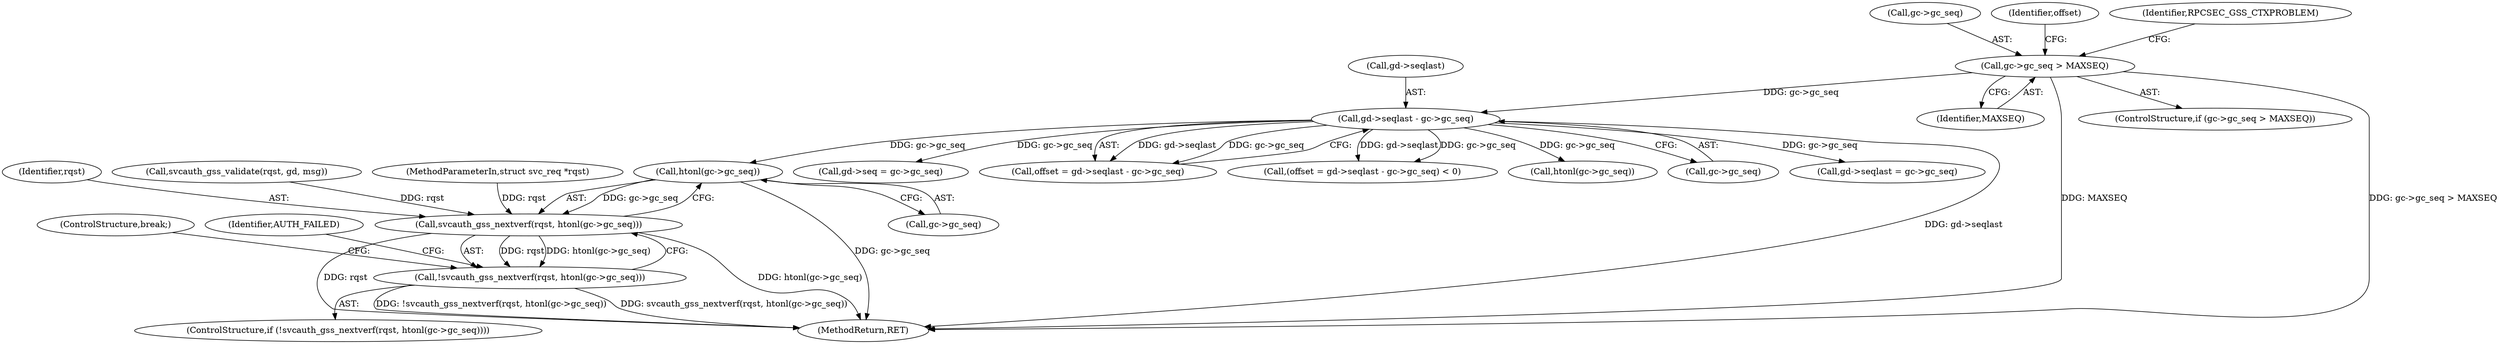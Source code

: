 digraph "0_krb5_5bb8a6b9c9eb8dd22bc9526751610aaa255ead9c@pointer" {
"1000529" [label="(Call,htonl(gc->gc_seq))"];
"1000334" [label="(Call,gd->seqlast - gc->gc_seq)"];
"1000323" [label="(Call,gc->gc_seq > MAXSEQ)"];
"1000527" [label="(Call,svcauth_gss_nextverf(rqst, htonl(gc->gc_seq)))"];
"1000526" [label="(Call,!svcauth_gss_nextverf(rqst, htonl(gc->gc_seq)))"];
"1000327" [label="(Identifier,MAXSEQ)"];
"1000334" [label="(Call,gd->seqlast - gc->gc_seq)"];
"1000526" [label="(Call,!svcauth_gss_nextverf(rqst, htonl(gc->gc_seq)))"];
"1000534" [label="(Identifier,AUTH_FAILED)"];
"1000323" [label="(Call,gc->gc_seq > MAXSEQ)"];
"1000110" [label="(MethodParameterIn,struct svc_req *rqst)"];
"1000528" [label="(Identifier,rqst)"];
"1000387" [label="(Call,gd->seq = gc->gc_seq)"];
"1000332" [label="(Call,offset = gd->seqlast - gc->gc_seq)"];
"1000527" [label="(Call,svcauth_gss_nextverf(rqst, htonl(gc->gc_seq)))"];
"1000525" [label="(ControlStructure,if (!svcauth_gss_nextverf(rqst, htonl(gc->gc_seq))))"];
"1000331" [label="(Call,(offset = gd->seqlast - gc->gc_seq) < 0)"];
"1000530" [label="(Call,gc->gc_seq)"];
"1000557" [label="(Call,htonl(gc->gc_seq))"];
"1000324" [label="(Call,gc->gc_seq)"];
"1000333" [label="(Identifier,offset)"];
"1000329" [label="(Identifier,RPCSEC_GSS_CTXPROBLEM)"];
"1000535" [label="(ControlStructure,break;)"];
"1000322" [label="(ControlStructure,if (gc->gc_seq > MAXSEQ))"];
"1000616" [label="(MethodReturn,RET)"];
"1000338" [label="(Call,gc->gc_seq)"];
"1000335" [label="(Call,gd->seqlast)"];
"1000343" [label="(Call,gd->seqlast = gc->gc_seq)"];
"1000519" [label="(Call,svcauth_gss_validate(rqst, gd, msg))"];
"1000529" [label="(Call,htonl(gc->gc_seq))"];
"1000529" -> "1000527"  [label="AST: "];
"1000529" -> "1000530"  [label="CFG: "];
"1000530" -> "1000529"  [label="AST: "];
"1000527" -> "1000529"  [label="CFG: "];
"1000529" -> "1000616"  [label="DDG: gc->gc_seq"];
"1000529" -> "1000527"  [label="DDG: gc->gc_seq"];
"1000334" -> "1000529"  [label="DDG: gc->gc_seq"];
"1000334" -> "1000332"  [label="AST: "];
"1000334" -> "1000338"  [label="CFG: "];
"1000335" -> "1000334"  [label="AST: "];
"1000338" -> "1000334"  [label="AST: "];
"1000332" -> "1000334"  [label="CFG: "];
"1000334" -> "1000616"  [label="DDG: gd->seqlast"];
"1000334" -> "1000331"  [label="DDG: gd->seqlast"];
"1000334" -> "1000331"  [label="DDG: gc->gc_seq"];
"1000334" -> "1000332"  [label="DDG: gd->seqlast"];
"1000334" -> "1000332"  [label="DDG: gc->gc_seq"];
"1000323" -> "1000334"  [label="DDG: gc->gc_seq"];
"1000334" -> "1000343"  [label="DDG: gc->gc_seq"];
"1000334" -> "1000387"  [label="DDG: gc->gc_seq"];
"1000334" -> "1000557"  [label="DDG: gc->gc_seq"];
"1000323" -> "1000322"  [label="AST: "];
"1000323" -> "1000327"  [label="CFG: "];
"1000324" -> "1000323"  [label="AST: "];
"1000327" -> "1000323"  [label="AST: "];
"1000329" -> "1000323"  [label="CFG: "];
"1000333" -> "1000323"  [label="CFG: "];
"1000323" -> "1000616"  [label="DDG: gc->gc_seq > MAXSEQ"];
"1000323" -> "1000616"  [label="DDG: MAXSEQ"];
"1000527" -> "1000526"  [label="AST: "];
"1000528" -> "1000527"  [label="AST: "];
"1000526" -> "1000527"  [label="CFG: "];
"1000527" -> "1000616"  [label="DDG: rqst"];
"1000527" -> "1000616"  [label="DDG: htonl(gc->gc_seq)"];
"1000527" -> "1000526"  [label="DDG: rqst"];
"1000527" -> "1000526"  [label="DDG: htonl(gc->gc_seq)"];
"1000519" -> "1000527"  [label="DDG: rqst"];
"1000110" -> "1000527"  [label="DDG: rqst"];
"1000526" -> "1000525"  [label="AST: "];
"1000534" -> "1000526"  [label="CFG: "];
"1000535" -> "1000526"  [label="CFG: "];
"1000526" -> "1000616"  [label="DDG: !svcauth_gss_nextverf(rqst, htonl(gc->gc_seq))"];
"1000526" -> "1000616"  [label="DDG: svcauth_gss_nextverf(rqst, htonl(gc->gc_seq))"];
}
